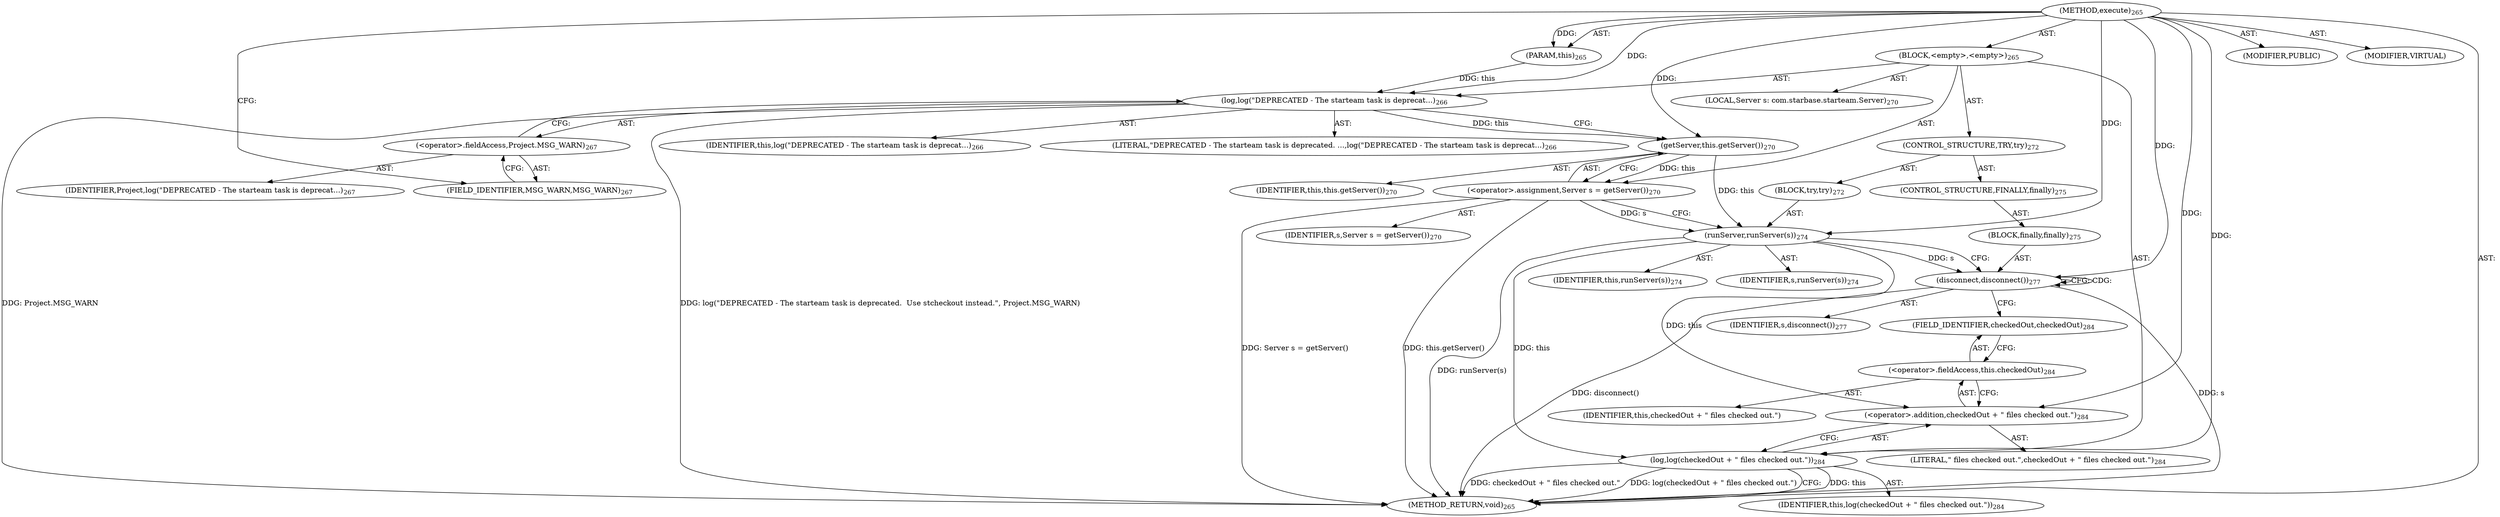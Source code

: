 digraph "execute" {  
"111669149698" [label = <(METHOD,execute)<SUB>265</SUB>> ]
"115964116993" [label = <(PARAM,this)<SUB>265</SUB>> ]
"25769803783" [label = <(BLOCK,&lt;empty&gt;,&lt;empty&gt;)<SUB>265</SUB>> ]
"30064771127" [label = <(log,log(&quot;DEPRECATED - The starteam task is deprecat...)<SUB>266</SUB>> ]
"68719476751" [label = <(IDENTIFIER,this,log(&quot;DEPRECATED - The starteam task is deprecat...)<SUB>266</SUB>> ]
"90194313237" [label = <(LITERAL,&quot;DEPRECATED - The starteam task is deprecated. ...,log(&quot;DEPRECATED - The starteam task is deprecat...)<SUB>266</SUB>> ]
"30064771128" [label = <(&lt;operator&gt;.fieldAccess,Project.MSG_WARN)<SUB>267</SUB>> ]
"68719476834" [label = <(IDENTIFIER,Project,log(&quot;DEPRECATED - The starteam task is deprecat...)<SUB>267</SUB>> ]
"55834574848" [label = <(FIELD_IDENTIFIER,MSG_WARN,MSG_WARN)<SUB>267</SUB>> ]
"94489280515" [label = <(LOCAL,Server s: com.starbase.starteam.Server)<SUB>270</SUB>> ]
"30064771129" [label = <(&lt;operator&gt;.assignment,Server s = getServer())<SUB>270</SUB>> ]
"68719476835" [label = <(IDENTIFIER,s,Server s = getServer())<SUB>270</SUB>> ]
"30064771130" [label = <(getServer,this.getServer())<SUB>270</SUB>> ]
"68719476752" [label = <(IDENTIFIER,this,this.getServer())<SUB>270</SUB>> ]
"47244640259" [label = <(CONTROL_STRUCTURE,TRY,try)<SUB>272</SUB>> ]
"25769803784" [label = <(BLOCK,try,try)<SUB>272</SUB>> ]
"30064771131" [label = <(runServer,runServer(s))<SUB>274</SUB>> ]
"68719476753" [label = <(IDENTIFIER,this,runServer(s))<SUB>274</SUB>> ]
"68719476836" [label = <(IDENTIFIER,s,runServer(s))<SUB>274</SUB>> ]
"47244640260" [label = <(CONTROL_STRUCTURE,FINALLY,finally)<SUB>275</SUB>> ]
"25769803785" [label = <(BLOCK,finally,finally)<SUB>275</SUB>> ]
"30064771132" [label = <(disconnect,disconnect())<SUB>277</SUB>> ]
"68719476837" [label = <(IDENTIFIER,s,disconnect())<SUB>277</SUB>> ]
"30064771133" [label = <(log,log(checkedOut + &quot; files checked out.&quot;))<SUB>284</SUB>> ]
"68719476754" [label = <(IDENTIFIER,this,log(checkedOut + &quot; files checked out.&quot;))<SUB>284</SUB>> ]
"30064771134" [label = <(&lt;operator&gt;.addition,checkedOut + &quot; files checked out.&quot;)<SUB>284</SUB>> ]
"30064771135" [label = <(&lt;operator&gt;.fieldAccess,this.checkedOut)<SUB>284</SUB>> ]
"68719476838" [label = <(IDENTIFIER,this,checkedOut + &quot; files checked out.&quot;)> ]
"55834574849" [label = <(FIELD_IDENTIFIER,checkedOut,checkedOut)<SUB>284</SUB>> ]
"90194313238" [label = <(LITERAL,&quot; files checked out.&quot;,checkedOut + &quot; files checked out.&quot;)<SUB>284</SUB>> ]
"133143986203" [label = <(MODIFIER,PUBLIC)> ]
"133143986204" [label = <(MODIFIER,VIRTUAL)> ]
"128849018882" [label = <(METHOD_RETURN,void)<SUB>265</SUB>> ]
  "111669149698" -> "115964116993"  [ label = "AST: "] 
  "111669149698" -> "25769803783"  [ label = "AST: "] 
  "111669149698" -> "133143986203"  [ label = "AST: "] 
  "111669149698" -> "133143986204"  [ label = "AST: "] 
  "111669149698" -> "128849018882"  [ label = "AST: "] 
  "25769803783" -> "30064771127"  [ label = "AST: "] 
  "25769803783" -> "94489280515"  [ label = "AST: "] 
  "25769803783" -> "30064771129"  [ label = "AST: "] 
  "25769803783" -> "47244640259"  [ label = "AST: "] 
  "25769803783" -> "30064771133"  [ label = "AST: "] 
  "30064771127" -> "68719476751"  [ label = "AST: "] 
  "30064771127" -> "90194313237"  [ label = "AST: "] 
  "30064771127" -> "30064771128"  [ label = "AST: "] 
  "30064771128" -> "68719476834"  [ label = "AST: "] 
  "30064771128" -> "55834574848"  [ label = "AST: "] 
  "30064771129" -> "68719476835"  [ label = "AST: "] 
  "30064771129" -> "30064771130"  [ label = "AST: "] 
  "30064771130" -> "68719476752"  [ label = "AST: "] 
  "47244640259" -> "25769803784"  [ label = "AST: "] 
  "47244640259" -> "47244640260"  [ label = "AST: "] 
  "25769803784" -> "30064771131"  [ label = "AST: "] 
  "30064771131" -> "68719476753"  [ label = "AST: "] 
  "30064771131" -> "68719476836"  [ label = "AST: "] 
  "47244640260" -> "25769803785"  [ label = "AST: "] 
  "25769803785" -> "30064771132"  [ label = "AST: "] 
  "30064771132" -> "68719476837"  [ label = "AST: "] 
  "30064771133" -> "68719476754"  [ label = "AST: "] 
  "30064771133" -> "30064771134"  [ label = "AST: "] 
  "30064771134" -> "30064771135"  [ label = "AST: "] 
  "30064771134" -> "90194313238"  [ label = "AST: "] 
  "30064771135" -> "68719476838"  [ label = "AST: "] 
  "30064771135" -> "55834574849"  [ label = "AST: "] 
  "30064771127" -> "30064771130"  [ label = "CFG: "] 
  "30064771129" -> "30064771131"  [ label = "CFG: "] 
  "30064771133" -> "128849018882"  [ label = "CFG: "] 
  "30064771128" -> "30064771127"  [ label = "CFG: "] 
  "30064771130" -> "30064771129"  [ label = "CFG: "] 
  "30064771134" -> "30064771133"  [ label = "CFG: "] 
  "55834574848" -> "30064771128"  [ label = "CFG: "] 
  "30064771131" -> "30064771132"  [ label = "CFG: "] 
  "30064771135" -> "30064771134"  [ label = "CFG: "] 
  "30064771132" -> "30064771132"  [ label = "CFG: "] 
  "30064771132" -> "55834574849"  [ label = "CFG: "] 
  "55834574849" -> "30064771135"  [ label = "CFG: "] 
  "111669149698" -> "55834574848"  [ label = "CFG: "] 
  "30064771127" -> "128849018882"  [ label = "DDG: Project.MSG_WARN"] 
  "30064771127" -> "128849018882"  [ label = "DDG: log(&quot;DEPRECATED - The starteam task is deprecated.  Use stcheckout instead.&quot;, Project.MSG_WARN)"] 
  "30064771129" -> "128849018882"  [ label = "DDG: this.getServer()"] 
  "30064771129" -> "128849018882"  [ label = "DDG: Server s = getServer()"] 
  "30064771131" -> "128849018882"  [ label = "DDG: runServer(s)"] 
  "30064771132" -> "128849018882"  [ label = "DDG: s"] 
  "30064771132" -> "128849018882"  [ label = "DDG: disconnect()"] 
  "30064771133" -> "128849018882"  [ label = "DDG: this"] 
  "30064771133" -> "128849018882"  [ label = "DDG: checkedOut + &quot; files checked out.&quot;"] 
  "30064771133" -> "128849018882"  [ label = "DDG: log(checkedOut + &quot; files checked out.&quot;)"] 
  "111669149698" -> "115964116993"  [ label = "DDG: "] 
  "30064771130" -> "30064771129"  [ label = "DDG: this"] 
  "115964116993" -> "30064771127"  [ label = "DDG: this"] 
  "111669149698" -> "30064771127"  [ label = "DDG: "] 
  "30064771131" -> "30064771133"  [ label = "DDG: this"] 
  "111669149698" -> "30064771133"  [ label = "DDG: "] 
  "30064771127" -> "30064771130"  [ label = "DDG: this"] 
  "111669149698" -> "30064771130"  [ label = "DDG: "] 
  "30064771131" -> "30064771134"  [ label = "DDG: this"] 
  "111669149698" -> "30064771134"  [ label = "DDG: "] 
  "30064771130" -> "30064771131"  [ label = "DDG: this"] 
  "111669149698" -> "30064771131"  [ label = "DDG: "] 
  "30064771129" -> "30064771131"  [ label = "DDG: s"] 
  "30064771131" -> "30064771132"  [ label = "DDG: s"] 
  "111669149698" -> "30064771132"  [ label = "DDG: "] 
  "30064771132" -> "30064771132"  [ label = "CDG: "] 
}
